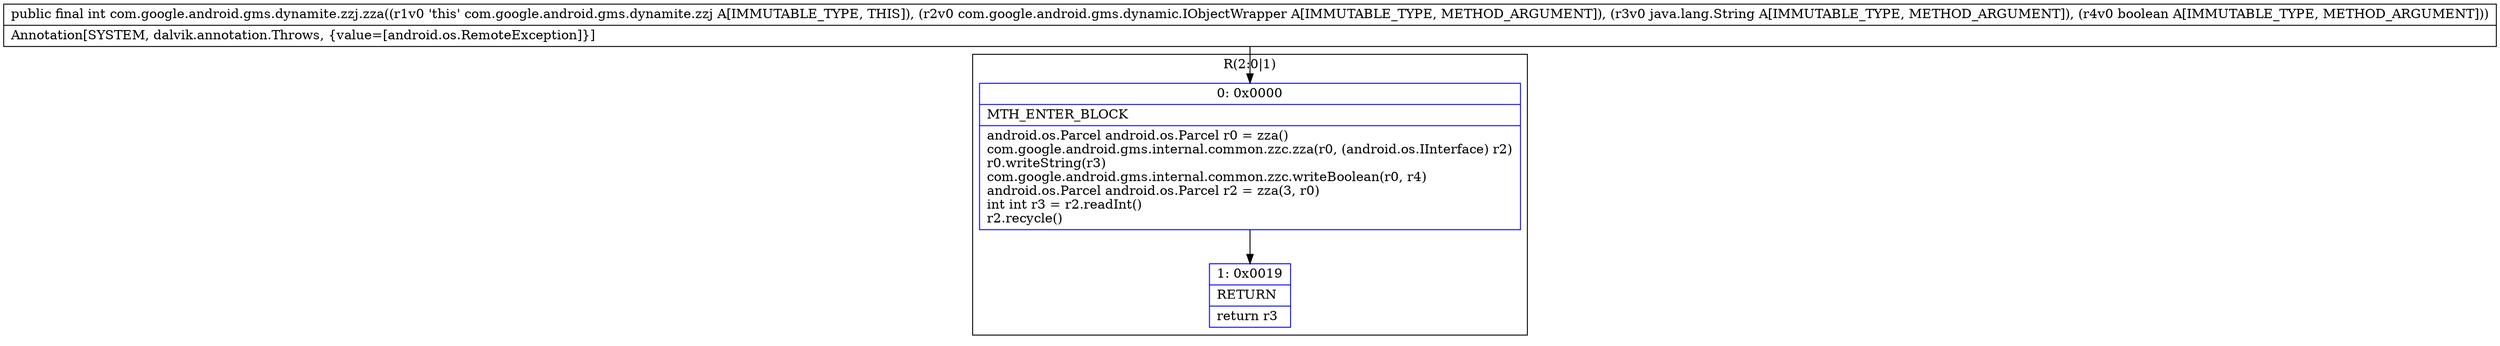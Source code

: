 digraph "CFG forcom.google.android.gms.dynamite.zzj.zza(Lcom\/google\/android\/gms\/dynamic\/IObjectWrapper;Ljava\/lang\/String;Z)I" {
subgraph cluster_Region_356608912 {
label = "R(2:0|1)";
node [shape=record,color=blue];
Node_0 [shape=record,label="{0\:\ 0x0000|MTH_ENTER_BLOCK\l|android.os.Parcel android.os.Parcel r0 = zza()\lcom.google.android.gms.internal.common.zzc.zza(r0, (android.os.IInterface) r2)\lr0.writeString(r3)\lcom.google.android.gms.internal.common.zzc.writeBoolean(r0, r4)\landroid.os.Parcel android.os.Parcel r2 = zza(3, r0)\lint int r3 = r2.readInt()\lr2.recycle()\l}"];
Node_1 [shape=record,label="{1\:\ 0x0019|RETURN\l|return r3\l}"];
}
MethodNode[shape=record,label="{public final int com.google.android.gms.dynamite.zzj.zza((r1v0 'this' com.google.android.gms.dynamite.zzj A[IMMUTABLE_TYPE, THIS]), (r2v0 com.google.android.gms.dynamic.IObjectWrapper A[IMMUTABLE_TYPE, METHOD_ARGUMENT]), (r3v0 java.lang.String A[IMMUTABLE_TYPE, METHOD_ARGUMENT]), (r4v0 boolean A[IMMUTABLE_TYPE, METHOD_ARGUMENT]))  | Annotation[SYSTEM, dalvik.annotation.Throws, \{value=[android.os.RemoteException]\}]\l}"];
MethodNode -> Node_0;
Node_0 -> Node_1;
}

